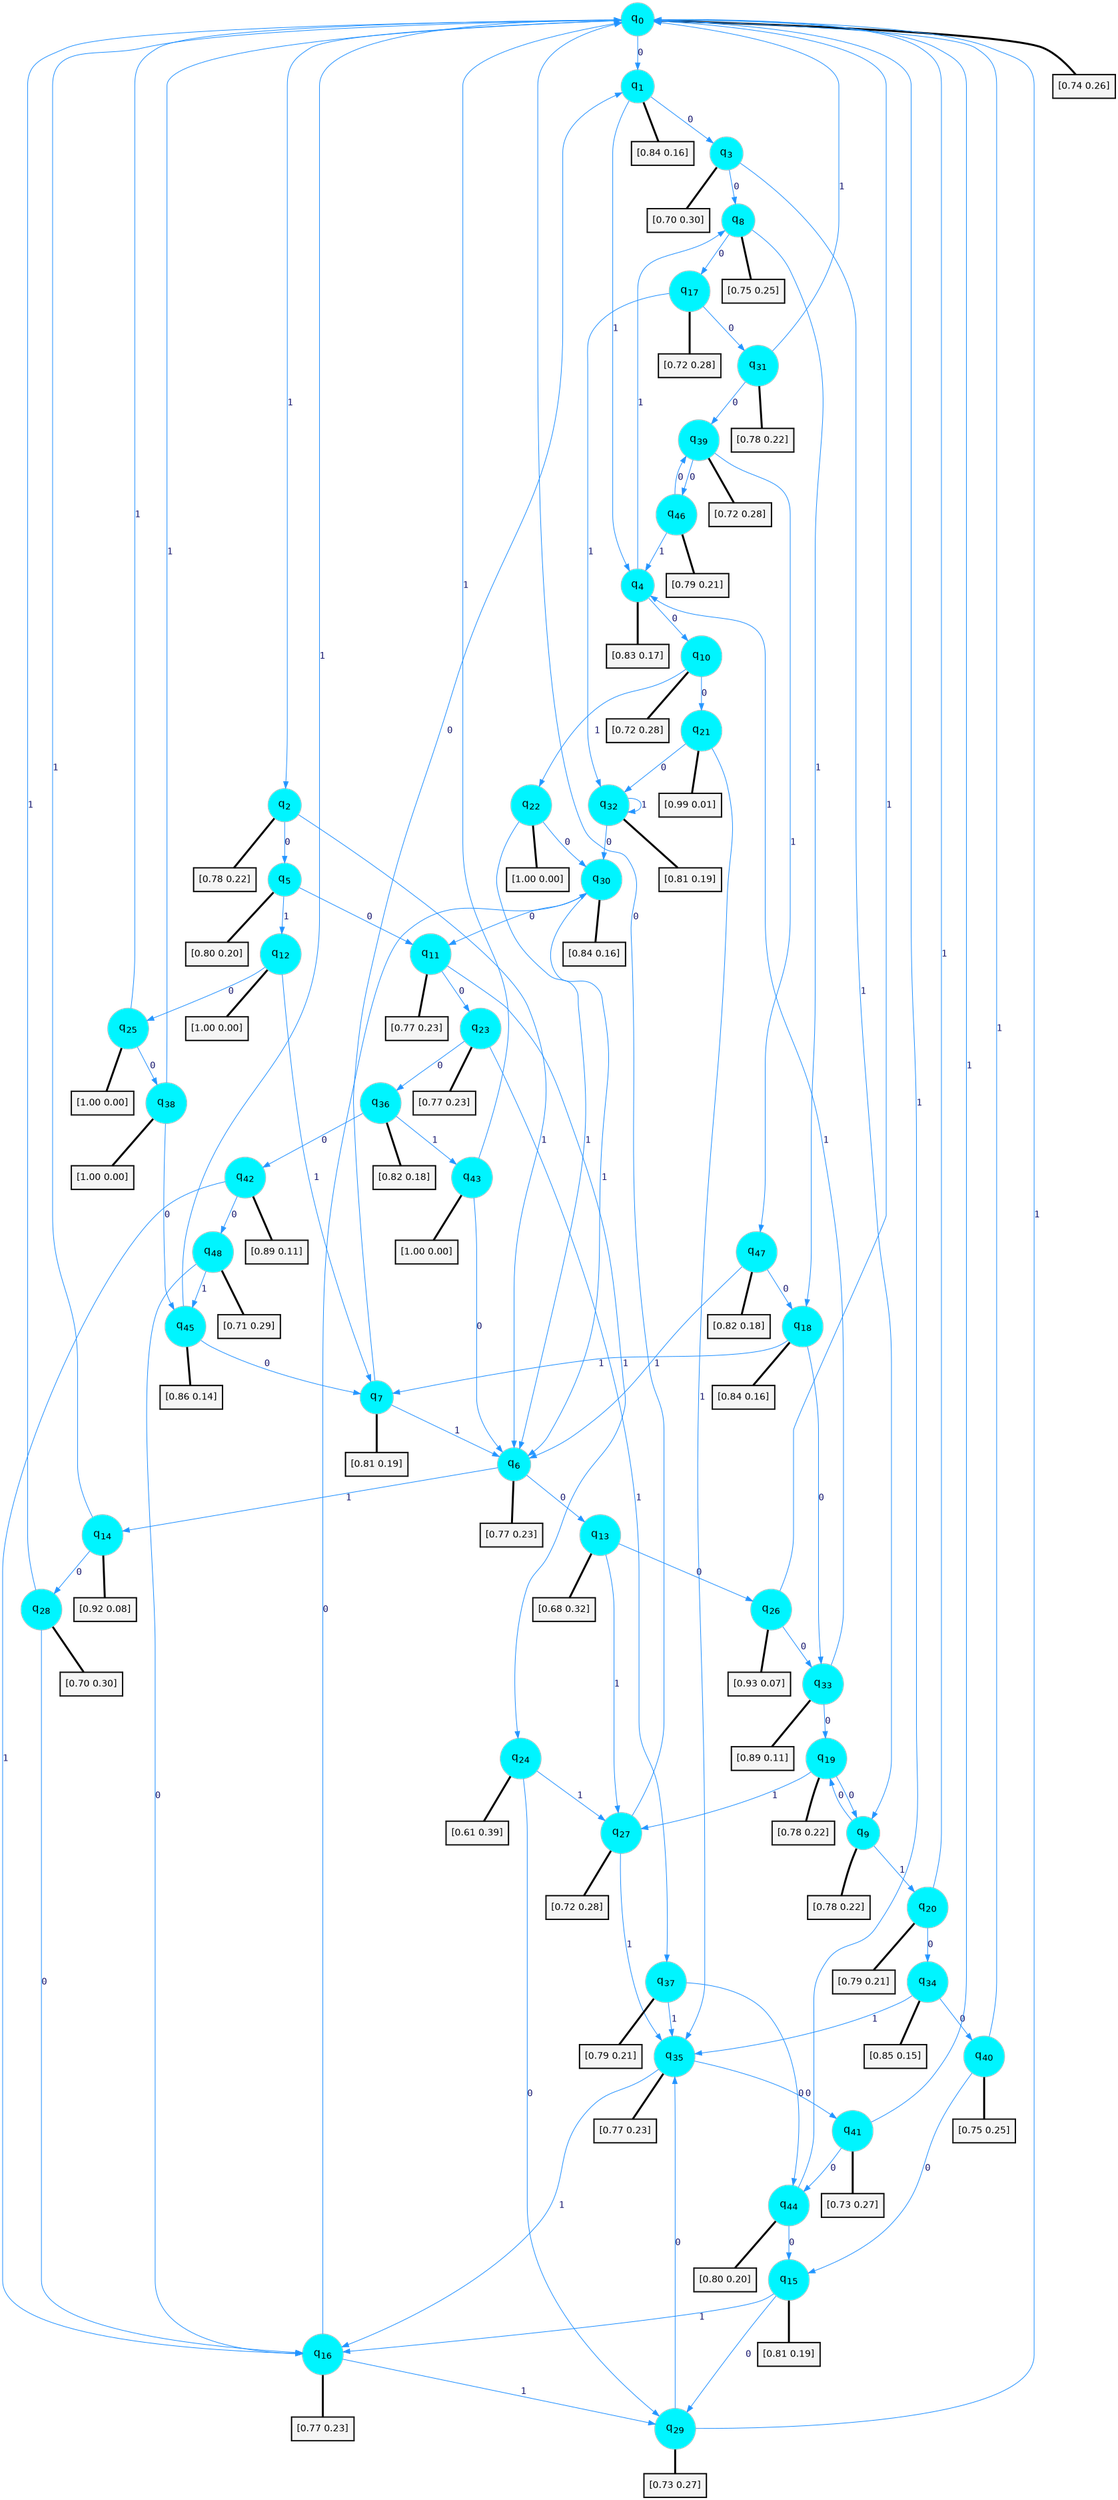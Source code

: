 digraph G {
graph [
bgcolor=transparent, dpi=300, rankdir=TD, size="40,25"];
node [
color=gray, fillcolor=turquoise1, fontcolor=black, fontname=Helvetica, fontsize=16, fontweight=bold, shape=circle, style=filled];
edge [
arrowsize=1, color=dodgerblue1, fontcolor=midnightblue, fontname=courier, fontweight=bold, penwidth=1, style=solid, weight=20];
0[label=<q<SUB>0</SUB>>];
1[label=<q<SUB>1</SUB>>];
2[label=<q<SUB>2</SUB>>];
3[label=<q<SUB>3</SUB>>];
4[label=<q<SUB>4</SUB>>];
5[label=<q<SUB>5</SUB>>];
6[label=<q<SUB>6</SUB>>];
7[label=<q<SUB>7</SUB>>];
8[label=<q<SUB>8</SUB>>];
9[label=<q<SUB>9</SUB>>];
10[label=<q<SUB>10</SUB>>];
11[label=<q<SUB>11</SUB>>];
12[label=<q<SUB>12</SUB>>];
13[label=<q<SUB>13</SUB>>];
14[label=<q<SUB>14</SUB>>];
15[label=<q<SUB>15</SUB>>];
16[label=<q<SUB>16</SUB>>];
17[label=<q<SUB>17</SUB>>];
18[label=<q<SUB>18</SUB>>];
19[label=<q<SUB>19</SUB>>];
20[label=<q<SUB>20</SUB>>];
21[label=<q<SUB>21</SUB>>];
22[label=<q<SUB>22</SUB>>];
23[label=<q<SUB>23</SUB>>];
24[label=<q<SUB>24</SUB>>];
25[label=<q<SUB>25</SUB>>];
26[label=<q<SUB>26</SUB>>];
27[label=<q<SUB>27</SUB>>];
28[label=<q<SUB>28</SUB>>];
29[label=<q<SUB>29</SUB>>];
30[label=<q<SUB>30</SUB>>];
31[label=<q<SUB>31</SUB>>];
32[label=<q<SUB>32</SUB>>];
33[label=<q<SUB>33</SUB>>];
34[label=<q<SUB>34</SUB>>];
35[label=<q<SUB>35</SUB>>];
36[label=<q<SUB>36</SUB>>];
37[label=<q<SUB>37</SUB>>];
38[label=<q<SUB>38</SUB>>];
39[label=<q<SUB>39</SUB>>];
40[label=<q<SUB>40</SUB>>];
41[label=<q<SUB>41</SUB>>];
42[label=<q<SUB>42</SUB>>];
43[label=<q<SUB>43</SUB>>];
44[label=<q<SUB>44</SUB>>];
45[label=<q<SUB>45</SUB>>];
46[label=<q<SUB>46</SUB>>];
47[label=<q<SUB>47</SUB>>];
48[label=<q<SUB>48</SUB>>];
49[label="[0.74 0.26]", shape=box,fontcolor=black, fontname=Helvetica, fontsize=14, penwidth=2, fillcolor=whitesmoke,color=black];
50[label="[0.84 0.16]", shape=box,fontcolor=black, fontname=Helvetica, fontsize=14, penwidth=2, fillcolor=whitesmoke,color=black];
51[label="[0.78 0.22]", shape=box,fontcolor=black, fontname=Helvetica, fontsize=14, penwidth=2, fillcolor=whitesmoke,color=black];
52[label="[0.70 0.30]", shape=box,fontcolor=black, fontname=Helvetica, fontsize=14, penwidth=2, fillcolor=whitesmoke,color=black];
53[label="[0.83 0.17]", shape=box,fontcolor=black, fontname=Helvetica, fontsize=14, penwidth=2, fillcolor=whitesmoke,color=black];
54[label="[0.80 0.20]", shape=box,fontcolor=black, fontname=Helvetica, fontsize=14, penwidth=2, fillcolor=whitesmoke,color=black];
55[label="[0.77 0.23]", shape=box,fontcolor=black, fontname=Helvetica, fontsize=14, penwidth=2, fillcolor=whitesmoke,color=black];
56[label="[0.81 0.19]", shape=box,fontcolor=black, fontname=Helvetica, fontsize=14, penwidth=2, fillcolor=whitesmoke,color=black];
57[label="[0.75 0.25]", shape=box,fontcolor=black, fontname=Helvetica, fontsize=14, penwidth=2, fillcolor=whitesmoke,color=black];
58[label="[0.78 0.22]", shape=box,fontcolor=black, fontname=Helvetica, fontsize=14, penwidth=2, fillcolor=whitesmoke,color=black];
59[label="[0.72 0.28]", shape=box,fontcolor=black, fontname=Helvetica, fontsize=14, penwidth=2, fillcolor=whitesmoke,color=black];
60[label="[0.77 0.23]", shape=box,fontcolor=black, fontname=Helvetica, fontsize=14, penwidth=2, fillcolor=whitesmoke,color=black];
61[label="[1.00 0.00]", shape=box,fontcolor=black, fontname=Helvetica, fontsize=14, penwidth=2, fillcolor=whitesmoke,color=black];
62[label="[0.68 0.32]", shape=box,fontcolor=black, fontname=Helvetica, fontsize=14, penwidth=2, fillcolor=whitesmoke,color=black];
63[label="[0.92 0.08]", shape=box,fontcolor=black, fontname=Helvetica, fontsize=14, penwidth=2, fillcolor=whitesmoke,color=black];
64[label="[0.81 0.19]", shape=box,fontcolor=black, fontname=Helvetica, fontsize=14, penwidth=2, fillcolor=whitesmoke,color=black];
65[label="[0.77 0.23]", shape=box,fontcolor=black, fontname=Helvetica, fontsize=14, penwidth=2, fillcolor=whitesmoke,color=black];
66[label="[0.72 0.28]", shape=box,fontcolor=black, fontname=Helvetica, fontsize=14, penwidth=2, fillcolor=whitesmoke,color=black];
67[label="[0.84 0.16]", shape=box,fontcolor=black, fontname=Helvetica, fontsize=14, penwidth=2, fillcolor=whitesmoke,color=black];
68[label="[0.78 0.22]", shape=box,fontcolor=black, fontname=Helvetica, fontsize=14, penwidth=2, fillcolor=whitesmoke,color=black];
69[label="[0.79 0.21]", shape=box,fontcolor=black, fontname=Helvetica, fontsize=14, penwidth=2, fillcolor=whitesmoke,color=black];
70[label="[0.99 0.01]", shape=box,fontcolor=black, fontname=Helvetica, fontsize=14, penwidth=2, fillcolor=whitesmoke,color=black];
71[label="[1.00 0.00]", shape=box,fontcolor=black, fontname=Helvetica, fontsize=14, penwidth=2, fillcolor=whitesmoke,color=black];
72[label="[0.77 0.23]", shape=box,fontcolor=black, fontname=Helvetica, fontsize=14, penwidth=2, fillcolor=whitesmoke,color=black];
73[label="[0.61 0.39]", shape=box,fontcolor=black, fontname=Helvetica, fontsize=14, penwidth=2, fillcolor=whitesmoke,color=black];
74[label="[1.00 0.00]", shape=box,fontcolor=black, fontname=Helvetica, fontsize=14, penwidth=2, fillcolor=whitesmoke,color=black];
75[label="[0.93 0.07]", shape=box,fontcolor=black, fontname=Helvetica, fontsize=14, penwidth=2, fillcolor=whitesmoke,color=black];
76[label="[0.72 0.28]", shape=box,fontcolor=black, fontname=Helvetica, fontsize=14, penwidth=2, fillcolor=whitesmoke,color=black];
77[label="[0.70 0.30]", shape=box,fontcolor=black, fontname=Helvetica, fontsize=14, penwidth=2, fillcolor=whitesmoke,color=black];
78[label="[0.73 0.27]", shape=box,fontcolor=black, fontname=Helvetica, fontsize=14, penwidth=2, fillcolor=whitesmoke,color=black];
79[label="[0.84 0.16]", shape=box,fontcolor=black, fontname=Helvetica, fontsize=14, penwidth=2, fillcolor=whitesmoke,color=black];
80[label="[0.78 0.22]", shape=box,fontcolor=black, fontname=Helvetica, fontsize=14, penwidth=2, fillcolor=whitesmoke,color=black];
81[label="[0.81 0.19]", shape=box,fontcolor=black, fontname=Helvetica, fontsize=14, penwidth=2, fillcolor=whitesmoke,color=black];
82[label="[0.89 0.11]", shape=box,fontcolor=black, fontname=Helvetica, fontsize=14, penwidth=2, fillcolor=whitesmoke,color=black];
83[label="[0.85 0.15]", shape=box,fontcolor=black, fontname=Helvetica, fontsize=14, penwidth=2, fillcolor=whitesmoke,color=black];
84[label="[0.77 0.23]", shape=box,fontcolor=black, fontname=Helvetica, fontsize=14, penwidth=2, fillcolor=whitesmoke,color=black];
85[label="[0.82 0.18]", shape=box,fontcolor=black, fontname=Helvetica, fontsize=14, penwidth=2, fillcolor=whitesmoke,color=black];
86[label="[0.79 0.21]", shape=box,fontcolor=black, fontname=Helvetica, fontsize=14, penwidth=2, fillcolor=whitesmoke,color=black];
87[label="[1.00 0.00]", shape=box,fontcolor=black, fontname=Helvetica, fontsize=14, penwidth=2, fillcolor=whitesmoke,color=black];
88[label="[0.72 0.28]", shape=box,fontcolor=black, fontname=Helvetica, fontsize=14, penwidth=2, fillcolor=whitesmoke,color=black];
89[label="[0.75 0.25]", shape=box,fontcolor=black, fontname=Helvetica, fontsize=14, penwidth=2, fillcolor=whitesmoke,color=black];
90[label="[0.73 0.27]", shape=box,fontcolor=black, fontname=Helvetica, fontsize=14, penwidth=2, fillcolor=whitesmoke,color=black];
91[label="[0.89 0.11]", shape=box,fontcolor=black, fontname=Helvetica, fontsize=14, penwidth=2, fillcolor=whitesmoke,color=black];
92[label="[1.00 0.00]", shape=box,fontcolor=black, fontname=Helvetica, fontsize=14, penwidth=2, fillcolor=whitesmoke,color=black];
93[label="[0.80 0.20]", shape=box,fontcolor=black, fontname=Helvetica, fontsize=14, penwidth=2, fillcolor=whitesmoke,color=black];
94[label="[0.86 0.14]", shape=box,fontcolor=black, fontname=Helvetica, fontsize=14, penwidth=2, fillcolor=whitesmoke,color=black];
95[label="[0.79 0.21]", shape=box,fontcolor=black, fontname=Helvetica, fontsize=14, penwidth=2, fillcolor=whitesmoke,color=black];
96[label="[0.82 0.18]", shape=box,fontcolor=black, fontname=Helvetica, fontsize=14, penwidth=2, fillcolor=whitesmoke,color=black];
97[label="[0.71 0.29]", shape=box,fontcolor=black, fontname=Helvetica, fontsize=14, penwidth=2, fillcolor=whitesmoke,color=black];
0->1 [label=0];
0->2 [label=1];
0->49 [arrowhead=none, penwidth=3,color=black];
1->3 [label=0];
1->4 [label=1];
1->50 [arrowhead=none, penwidth=3,color=black];
2->5 [label=0];
2->6 [label=1];
2->51 [arrowhead=none, penwidth=3,color=black];
3->8 [label=0];
3->9 [label=1];
3->52 [arrowhead=none, penwidth=3,color=black];
4->10 [label=0];
4->8 [label=1];
4->53 [arrowhead=none, penwidth=3,color=black];
5->11 [label=0];
5->12 [label=1];
5->54 [arrowhead=none, penwidth=3,color=black];
6->13 [label=0];
6->14 [label=1];
6->55 [arrowhead=none, penwidth=3,color=black];
7->1 [label=0];
7->6 [label=1];
7->56 [arrowhead=none, penwidth=3,color=black];
8->17 [label=0];
8->18 [label=1];
8->57 [arrowhead=none, penwidth=3,color=black];
9->19 [label=0];
9->20 [label=1];
9->58 [arrowhead=none, penwidth=3,color=black];
10->21 [label=0];
10->22 [label=1];
10->59 [arrowhead=none, penwidth=3,color=black];
11->23 [label=0];
11->24 [label=1];
11->60 [arrowhead=none, penwidth=3,color=black];
12->25 [label=0];
12->7 [label=1];
12->61 [arrowhead=none, penwidth=3,color=black];
13->26 [label=0];
13->27 [label=1];
13->62 [arrowhead=none, penwidth=3,color=black];
14->28 [label=0];
14->0 [label=1];
14->63 [arrowhead=none, penwidth=3,color=black];
15->29 [label=0];
15->16 [label=1];
15->64 [arrowhead=none, penwidth=3,color=black];
16->30 [label=0];
16->29 [label=1];
16->65 [arrowhead=none, penwidth=3,color=black];
17->31 [label=0];
17->32 [label=1];
17->66 [arrowhead=none, penwidth=3,color=black];
18->33 [label=0];
18->7 [label=1];
18->67 [arrowhead=none, penwidth=3,color=black];
19->9 [label=0];
19->27 [label=1];
19->68 [arrowhead=none, penwidth=3,color=black];
20->34 [label=0];
20->0 [label=1];
20->69 [arrowhead=none, penwidth=3,color=black];
21->32 [label=0];
21->35 [label=1];
21->70 [arrowhead=none, penwidth=3,color=black];
22->30 [label=0];
22->6 [label=1];
22->71 [arrowhead=none, penwidth=3,color=black];
23->36 [label=0];
23->37 [label=1];
23->72 [arrowhead=none, penwidth=3,color=black];
24->29 [label=0];
24->27 [label=1];
24->73 [arrowhead=none, penwidth=3,color=black];
25->38 [label=0];
25->0 [label=1];
25->74 [arrowhead=none, penwidth=3,color=black];
26->33 [label=0];
26->0 [label=1];
26->75 [arrowhead=none, penwidth=3,color=black];
27->0 [label=0];
27->35 [label=1];
27->76 [arrowhead=none, penwidth=3,color=black];
28->16 [label=0];
28->0 [label=1];
28->77 [arrowhead=none, penwidth=3,color=black];
29->35 [label=0];
29->0 [label=1];
29->78 [arrowhead=none, penwidth=3,color=black];
30->11 [label=0];
30->6 [label=1];
30->79 [arrowhead=none, penwidth=3,color=black];
31->39 [label=0];
31->0 [label=1];
31->80 [arrowhead=none, penwidth=3,color=black];
32->30 [label=0];
32->32 [label=1];
32->81 [arrowhead=none, penwidth=3,color=black];
33->19 [label=0];
33->4 [label=1];
33->82 [arrowhead=none, penwidth=3,color=black];
34->40 [label=0];
34->35 [label=1];
34->83 [arrowhead=none, penwidth=3,color=black];
35->41 [label=0];
35->16 [label=1];
35->84 [arrowhead=none, penwidth=3,color=black];
36->42 [label=0];
36->43 [label=1];
36->85 [arrowhead=none, penwidth=3,color=black];
37->44 [label=0];
37->35 [label=1];
37->86 [arrowhead=none, penwidth=3,color=black];
38->45 [label=0];
38->0 [label=1];
38->87 [arrowhead=none, penwidth=3,color=black];
39->46 [label=0];
39->47 [label=1];
39->88 [arrowhead=none, penwidth=3,color=black];
40->15 [label=0];
40->0 [label=1];
40->89 [arrowhead=none, penwidth=3,color=black];
41->44 [label=0];
41->0 [label=1];
41->90 [arrowhead=none, penwidth=3,color=black];
42->48 [label=0];
42->16 [label=1];
42->91 [arrowhead=none, penwidth=3,color=black];
43->6 [label=0];
43->0 [label=1];
43->92 [arrowhead=none, penwidth=3,color=black];
44->15 [label=0];
44->0 [label=1];
44->93 [arrowhead=none, penwidth=3,color=black];
45->7 [label=0];
45->0 [label=1];
45->94 [arrowhead=none, penwidth=3,color=black];
46->39 [label=0];
46->4 [label=1];
46->95 [arrowhead=none, penwidth=3,color=black];
47->18 [label=0];
47->6 [label=1];
47->96 [arrowhead=none, penwidth=3,color=black];
48->16 [label=0];
48->45 [label=1];
48->97 [arrowhead=none, penwidth=3,color=black];
}
